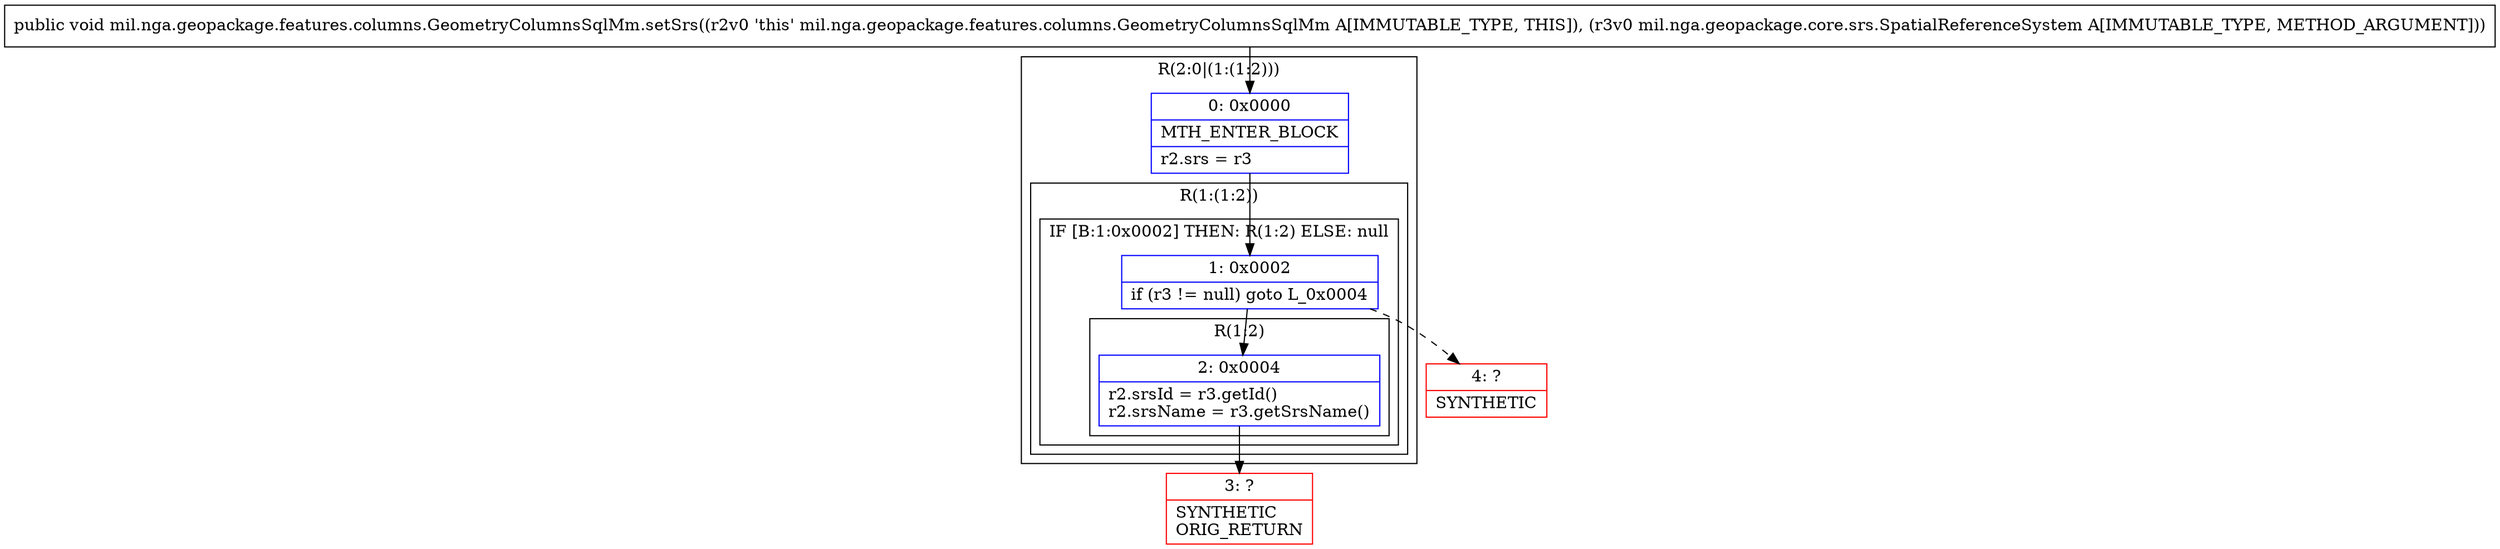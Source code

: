 digraph "CFG formil.nga.geopackage.features.columns.GeometryColumnsSqlMm.setSrs(Lmil\/nga\/geopackage\/core\/srs\/SpatialReferenceSystem;)V" {
subgraph cluster_Region_455293437 {
label = "R(2:0|(1:(1:2)))";
node [shape=record,color=blue];
Node_0 [shape=record,label="{0\:\ 0x0000|MTH_ENTER_BLOCK\l|r2.srs = r3\l}"];
subgraph cluster_Region_1370212116 {
label = "R(1:(1:2))";
node [shape=record,color=blue];
subgraph cluster_IfRegion_1453828787 {
label = "IF [B:1:0x0002] THEN: R(1:2) ELSE: null";
node [shape=record,color=blue];
Node_1 [shape=record,label="{1\:\ 0x0002|if (r3 != null) goto L_0x0004\l}"];
subgraph cluster_Region_702582602 {
label = "R(1:2)";
node [shape=record,color=blue];
Node_2 [shape=record,label="{2\:\ 0x0004|r2.srsId = r3.getId()\lr2.srsName = r3.getSrsName()\l}"];
}
}
}
}
Node_3 [shape=record,color=red,label="{3\:\ ?|SYNTHETIC\lORIG_RETURN\l}"];
Node_4 [shape=record,color=red,label="{4\:\ ?|SYNTHETIC\l}"];
MethodNode[shape=record,label="{public void mil.nga.geopackage.features.columns.GeometryColumnsSqlMm.setSrs((r2v0 'this' mil.nga.geopackage.features.columns.GeometryColumnsSqlMm A[IMMUTABLE_TYPE, THIS]), (r3v0 mil.nga.geopackage.core.srs.SpatialReferenceSystem A[IMMUTABLE_TYPE, METHOD_ARGUMENT])) }"];
MethodNode -> Node_0;
Node_0 -> Node_1;
Node_1 -> Node_2;
Node_1 -> Node_4[style=dashed];
Node_2 -> Node_3;
}

